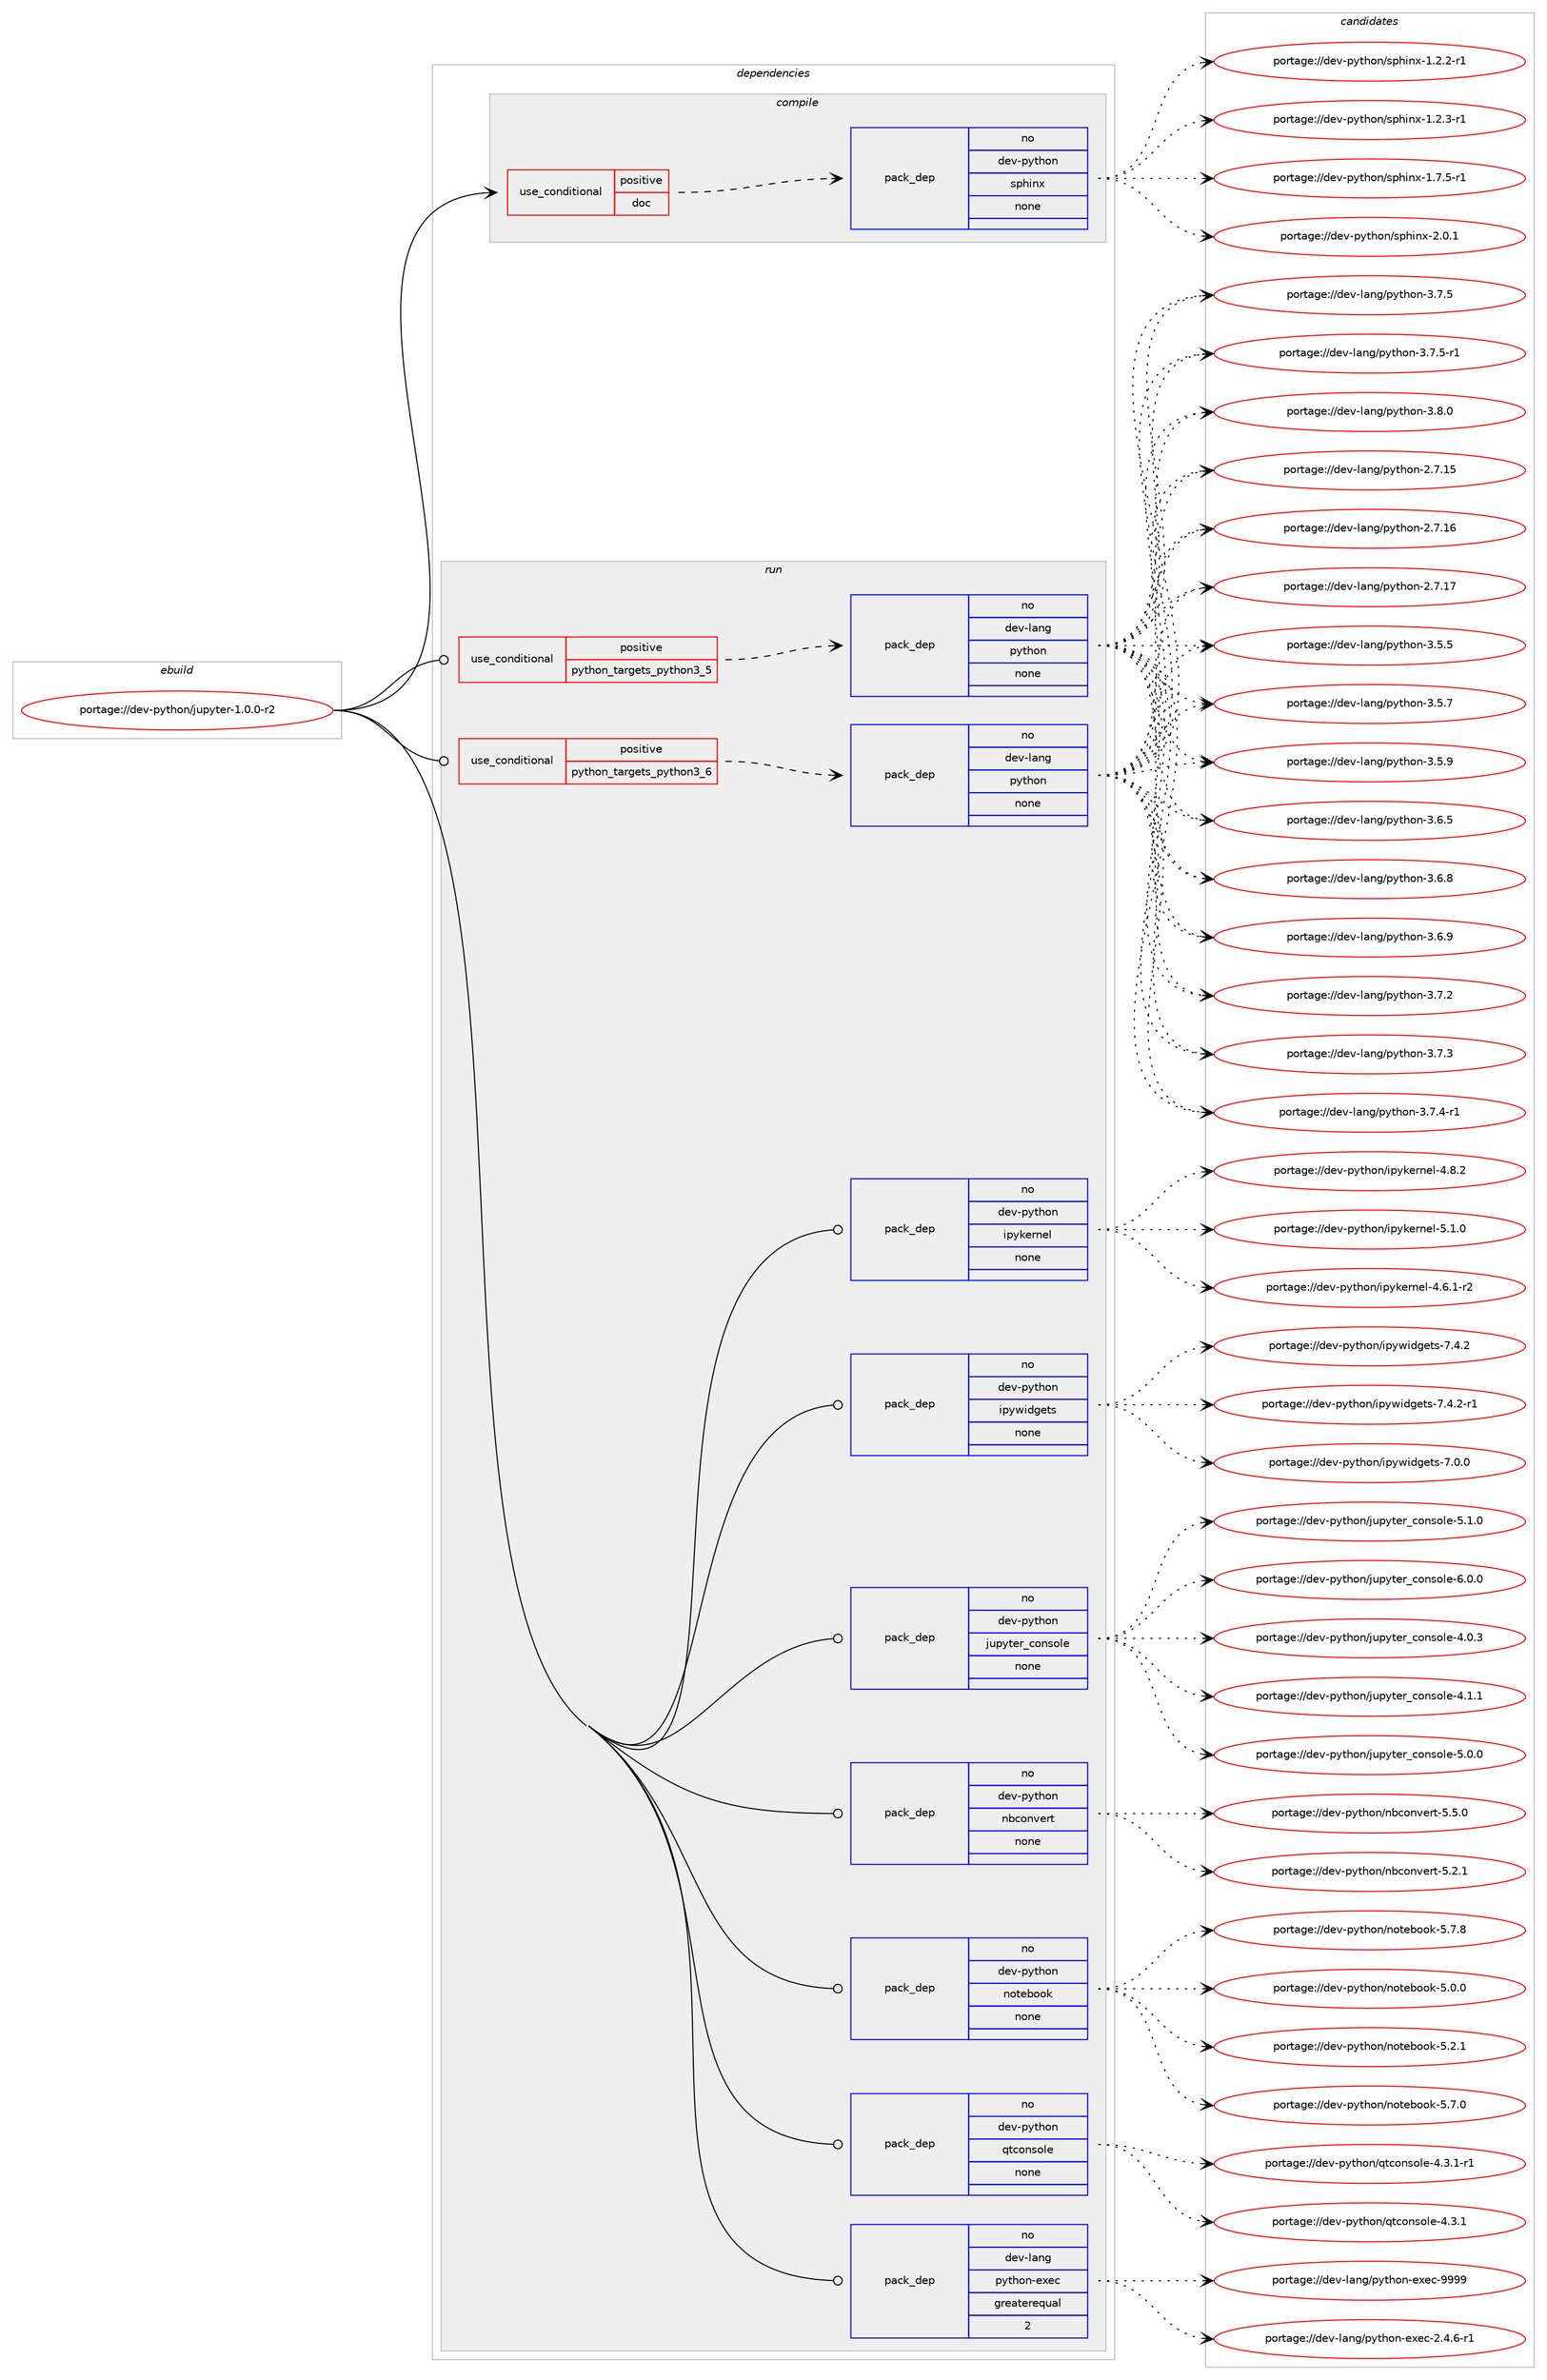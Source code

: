 digraph prolog {

# *************
# Graph options
# *************

newrank=true;
concentrate=true;
compound=true;
graph [rankdir=LR,fontname=Helvetica,fontsize=10,ranksep=1.5];#, ranksep=2.5, nodesep=0.2];
edge  [arrowhead=vee];
node  [fontname=Helvetica,fontsize=10];

# **********
# The ebuild
# **********

subgraph cluster_leftcol {
color=gray;
rank=same;
label=<<i>ebuild</i>>;
id [label="portage://dev-python/jupyter-1.0.0-r2", color=red, width=4, href="../dev-python/jupyter-1.0.0-r2.svg"];
}

# ****************
# The dependencies
# ****************

subgraph cluster_midcol {
color=gray;
label=<<i>dependencies</i>>;
subgraph cluster_compile {
fillcolor="#eeeeee";
style=filled;
label=<<i>compile</i>>;
subgraph cond30879 {
dependency146633 [label=<<TABLE BORDER="0" CELLBORDER="1" CELLSPACING="0" CELLPADDING="4"><TR><TD ROWSPAN="3" CELLPADDING="10">use_conditional</TD></TR><TR><TD>positive</TD></TR><TR><TD>doc</TD></TR></TABLE>>, shape=none, color=red];
subgraph pack112430 {
dependency146634 [label=<<TABLE BORDER="0" CELLBORDER="1" CELLSPACING="0" CELLPADDING="4" WIDTH="220"><TR><TD ROWSPAN="6" CELLPADDING="30">pack_dep</TD></TR><TR><TD WIDTH="110">no</TD></TR><TR><TD>dev-python</TD></TR><TR><TD>sphinx</TD></TR><TR><TD>none</TD></TR><TR><TD></TD></TR></TABLE>>, shape=none, color=blue];
}
dependency146633:e -> dependency146634:w [weight=20,style="dashed",arrowhead="vee"];
}
id:e -> dependency146633:w [weight=20,style="solid",arrowhead="vee"];
}
subgraph cluster_compileandrun {
fillcolor="#eeeeee";
style=filled;
label=<<i>compile and run</i>>;
}
subgraph cluster_run {
fillcolor="#eeeeee";
style=filled;
label=<<i>run</i>>;
subgraph cond30880 {
dependency146635 [label=<<TABLE BORDER="0" CELLBORDER="1" CELLSPACING="0" CELLPADDING="4"><TR><TD ROWSPAN="3" CELLPADDING="10">use_conditional</TD></TR><TR><TD>positive</TD></TR><TR><TD>python_targets_python3_5</TD></TR></TABLE>>, shape=none, color=red];
subgraph pack112431 {
dependency146636 [label=<<TABLE BORDER="0" CELLBORDER="1" CELLSPACING="0" CELLPADDING="4" WIDTH="220"><TR><TD ROWSPAN="6" CELLPADDING="30">pack_dep</TD></TR><TR><TD WIDTH="110">no</TD></TR><TR><TD>dev-lang</TD></TR><TR><TD>python</TD></TR><TR><TD>none</TD></TR><TR><TD></TD></TR></TABLE>>, shape=none, color=blue];
}
dependency146635:e -> dependency146636:w [weight=20,style="dashed",arrowhead="vee"];
}
id:e -> dependency146635:w [weight=20,style="solid",arrowhead="odot"];
subgraph cond30881 {
dependency146637 [label=<<TABLE BORDER="0" CELLBORDER="1" CELLSPACING="0" CELLPADDING="4"><TR><TD ROWSPAN="3" CELLPADDING="10">use_conditional</TD></TR><TR><TD>positive</TD></TR><TR><TD>python_targets_python3_6</TD></TR></TABLE>>, shape=none, color=red];
subgraph pack112432 {
dependency146638 [label=<<TABLE BORDER="0" CELLBORDER="1" CELLSPACING="0" CELLPADDING="4" WIDTH="220"><TR><TD ROWSPAN="6" CELLPADDING="30">pack_dep</TD></TR><TR><TD WIDTH="110">no</TD></TR><TR><TD>dev-lang</TD></TR><TR><TD>python</TD></TR><TR><TD>none</TD></TR><TR><TD></TD></TR></TABLE>>, shape=none, color=blue];
}
dependency146637:e -> dependency146638:w [weight=20,style="dashed",arrowhead="vee"];
}
id:e -> dependency146637:w [weight=20,style="solid",arrowhead="odot"];
subgraph pack112433 {
dependency146639 [label=<<TABLE BORDER="0" CELLBORDER="1" CELLSPACING="0" CELLPADDING="4" WIDTH="220"><TR><TD ROWSPAN="6" CELLPADDING="30">pack_dep</TD></TR><TR><TD WIDTH="110">no</TD></TR><TR><TD>dev-lang</TD></TR><TR><TD>python-exec</TD></TR><TR><TD>greaterequal</TD></TR><TR><TD>2</TD></TR></TABLE>>, shape=none, color=blue];
}
id:e -> dependency146639:w [weight=20,style="solid",arrowhead="odot"];
subgraph pack112434 {
dependency146640 [label=<<TABLE BORDER="0" CELLBORDER="1" CELLSPACING="0" CELLPADDING="4" WIDTH="220"><TR><TD ROWSPAN="6" CELLPADDING="30">pack_dep</TD></TR><TR><TD WIDTH="110">no</TD></TR><TR><TD>dev-python</TD></TR><TR><TD>ipykernel</TD></TR><TR><TD>none</TD></TR><TR><TD></TD></TR></TABLE>>, shape=none, color=blue];
}
id:e -> dependency146640:w [weight=20,style="solid",arrowhead="odot"];
subgraph pack112435 {
dependency146641 [label=<<TABLE BORDER="0" CELLBORDER="1" CELLSPACING="0" CELLPADDING="4" WIDTH="220"><TR><TD ROWSPAN="6" CELLPADDING="30">pack_dep</TD></TR><TR><TD WIDTH="110">no</TD></TR><TR><TD>dev-python</TD></TR><TR><TD>ipywidgets</TD></TR><TR><TD>none</TD></TR><TR><TD></TD></TR></TABLE>>, shape=none, color=blue];
}
id:e -> dependency146641:w [weight=20,style="solid",arrowhead="odot"];
subgraph pack112436 {
dependency146642 [label=<<TABLE BORDER="0" CELLBORDER="1" CELLSPACING="0" CELLPADDING="4" WIDTH="220"><TR><TD ROWSPAN="6" CELLPADDING="30">pack_dep</TD></TR><TR><TD WIDTH="110">no</TD></TR><TR><TD>dev-python</TD></TR><TR><TD>jupyter_console</TD></TR><TR><TD>none</TD></TR><TR><TD></TD></TR></TABLE>>, shape=none, color=blue];
}
id:e -> dependency146642:w [weight=20,style="solid",arrowhead="odot"];
subgraph pack112437 {
dependency146643 [label=<<TABLE BORDER="0" CELLBORDER="1" CELLSPACING="0" CELLPADDING="4" WIDTH="220"><TR><TD ROWSPAN="6" CELLPADDING="30">pack_dep</TD></TR><TR><TD WIDTH="110">no</TD></TR><TR><TD>dev-python</TD></TR><TR><TD>nbconvert</TD></TR><TR><TD>none</TD></TR><TR><TD></TD></TR></TABLE>>, shape=none, color=blue];
}
id:e -> dependency146643:w [weight=20,style="solid",arrowhead="odot"];
subgraph pack112438 {
dependency146644 [label=<<TABLE BORDER="0" CELLBORDER="1" CELLSPACING="0" CELLPADDING="4" WIDTH="220"><TR><TD ROWSPAN="6" CELLPADDING="30">pack_dep</TD></TR><TR><TD WIDTH="110">no</TD></TR><TR><TD>dev-python</TD></TR><TR><TD>notebook</TD></TR><TR><TD>none</TD></TR><TR><TD></TD></TR></TABLE>>, shape=none, color=blue];
}
id:e -> dependency146644:w [weight=20,style="solid",arrowhead="odot"];
subgraph pack112439 {
dependency146645 [label=<<TABLE BORDER="0" CELLBORDER="1" CELLSPACING="0" CELLPADDING="4" WIDTH="220"><TR><TD ROWSPAN="6" CELLPADDING="30">pack_dep</TD></TR><TR><TD WIDTH="110">no</TD></TR><TR><TD>dev-python</TD></TR><TR><TD>qtconsole</TD></TR><TR><TD>none</TD></TR><TR><TD></TD></TR></TABLE>>, shape=none, color=blue];
}
id:e -> dependency146645:w [weight=20,style="solid",arrowhead="odot"];
}
}

# **************
# The candidates
# **************

subgraph cluster_choices {
rank=same;
color=gray;
label=<<i>candidates</i>>;

subgraph choice112430 {
color=black;
nodesep=1;
choiceportage10010111845112121116104111110471151121041051101204549465046504511449 [label="portage://dev-python/sphinx-1.2.2-r1", color=red, width=4,href="../dev-python/sphinx-1.2.2-r1.svg"];
choiceportage10010111845112121116104111110471151121041051101204549465046514511449 [label="portage://dev-python/sphinx-1.2.3-r1", color=red, width=4,href="../dev-python/sphinx-1.2.3-r1.svg"];
choiceportage10010111845112121116104111110471151121041051101204549465546534511449 [label="portage://dev-python/sphinx-1.7.5-r1", color=red, width=4,href="../dev-python/sphinx-1.7.5-r1.svg"];
choiceportage1001011184511212111610411111047115112104105110120455046484649 [label="portage://dev-python/sphinx-2.0.1", color=red, width=4,href="../dev-python/sphinx-2.0.1.svg"];
dependency146634:e -> choiceportage10010111845112121116104111110471151121041051101204549465046504511449:w [style=dotted,weight="100"];
dependency146634:e -> choiceportage10010111845112121116104111110471151121041051101204549465046514511449:w [style=dotted,weight="100"];
dependency146634:e -> choiceportage10010111845112121116104111110471151121041051101204549465546534511449:w [style=dotted,weight="100"];
dependency146634:e -> choiceportage1001011184511212111610411111047115112104105110120455046484649:w [style=dotted,weight="100"];
}
subgraph choice112431 {
color=black;
nodesep=1;
choiceportage10010111845108971101034711212111610411111045504655464953 [label="portage://dev-lang/python-2.7.15", color=red, width=4,href="../dev-lang/python-2.7.15.svg"];
choiceportage10010111845108971101034711212111610411111045504655464954 [label="portage://dev-lang/python-2.7.16", color=red, width=4,href="../dev-lang/python-2.7.16.svg"];
choiceportage10010111845108971101034711212111610411111045504655464955 [label="portage://dev-lang/python-2.7.17", color=red, width=4,href="../dev-lang/python-2.7.17.svg"];
choiceportage100101118451089711010347112121116104111110455146534653 [label="portage://dev-lang/python-3.5.5", color=red, width=4,href="../dev-lang/python-3.5.5.svg"];
choiceportage100101118451089711010347112121116104111110455146534655 [label="portage://dev-lang/python-3.5.7", color=red, width=4,href="../dev-lang/python-3.5.7.svg"];
choiceportage100101118451089711010347112121116104111110455146534657 [label="portage://dev-lang/python-3.5.9", color=red, width=4,href="../dev-lang/python-3.5.9.svg"];
choiceportage100101118451089711010347112121116104111110455146544653 [label="portage://dev-lang/python-3.6.5", color=red, width=4,href="../dev-lang/python-3.6.5.svg"];
choiceportage100101118451089711010347112121116104111110455146544656 [label="portage://dev-lang/python-3.6.8", color=red, width=4,href="../dev-lang/python-3.6.8.svg"];
choiceportage100101118451089711010347112121116104111110455146544657 [label="portage://dev-lang/python-3.6.9", color=red, width=4,href="../dev-lang/python-3.6.9.svg"];
choiceportage100101118451089711010347112121116104111110455146554650 [label="portage://dev-lang/python-3.7.2", color=red, width=4,href="../dev-lang/python-3.7.2.svg"];
choiceportage100101118451089711010347112121116104111110455146554651 [label="portage://dev-lang/python-3.7.3", color=red, width=4,href="../dev-lang/python-3.7.3.svg"];
choiceportage1001011184510897110103471121211161041111104551465546524511449 [label="portage://dev-lang/python-3.7.4-r1", color=red, width=4,href="../dev-lang/python-3.7.4-r1.svg"];
choiceportage100101118451089711010347112121116104111110455146554653 [label="portage://dev-lang/python-3.7.5", color=red, width=4,href="../dev-lang/python-3.7.5.svg"];
choiceportage1001011184510897110103471121211161041111104551465546534511449 [label="portage://dev-lang/python-3.7.5-r1", color=red, width=4,href="../dev-lang/python-3.7.5-r1.svg"];
choiceportage100101118451089711010347112121116104111110455146564648 [label="portage://dev-lang/python-3.8.0", color=red, width=4,href="../dev-lang/python-3.8.0.svg"];
dependency146636:e -> choiceportage10010111845108971101034711212111610411111045504655464953:w [style=dotted,weight="100"];
dependency146636:e -> choiceportage10010111845108971101034711212111610411111045504655464954:w [style=dotted,weight="100"];
dependency146636:e -> choiceportage10010111845108971101034711212111610411111045504655464955:w [style=dotted,weight="100"];
dependency146636:e -> choiceportage100101118451089711010347112121116104111110455146534653:w [style=dotted,weight="100"];
dependency146636:e -> choiceportage100101118451089711010347112121116104111110455146534655:w [style=dotted,weight="100"];
dependency146636:e -> choiceportage100101118451089711010347112121116104111110455146534657:w [style=dotted,weight="100"];
dependency146636:e -> choiceportage100101118451089711010347112121116104111110455146544653:w [style=dotted,weight="100"];
dependency146636:e -> choiceportage100101118451089711010347112121116104111110455146544656:w [style=dotted,weight="100"];
dependency146636:e -> choiceportage100101118451089711010347112121116104111110455146544657:w [style=dotted,weight="100"];
dependency146636:e -> choiceportage100101118451089711010347112121116104111110455146554650:w [style=dotted,weight="100"];
dependency146636:e -> choiceportage100101118451089711010347112121116104111110455146554651:w [style=dotted,weight="100"];
dependency146636:e -> choiceportage1001011184510897110103471121211161041111104551465546524511449:w [style=dotted,weight="100"];
dependency146636:e -> choiceportage100101118451089711010347112121116104111110455146554653:w [style=dotted,weight="100"];
dependency146636:e -> choiceportage1001011184510897110103471121211161041111104551465546534511449:w [style=dotted,weight="100"];
dependency146636:e -> choiceportage100101118451089711010347112121116104111110455146564648:w [style=dotted,weight="100"];
}
subgraph choice112432 {
color=black;
nodesep=1;
choiceportage10010111845108971101034711212111610411111045504655464953 [label="portage://dev-lang/python-2.7.15", color=red, width=4,href="../dev-lang/python-2.7.15.svg"];
choiceportage10010111845108971101034711212111610411111045504655464954 [label="portage://dev-lang/python-2.7.16", color=red, width=4,href="../dev-lang/python-2.7.16.svg"];
choiceportage10010111845108971101034711212111610411111045504655464955 [label="portage://dev-lang/python-2.7.17", color=red, width=4,href="../dev-lang/python-2.7.17.svg"];
choiceportage100101118451089711010347112121116104111110455146534653 [label="portage://dev-lang/python-3.5.5", color=red, width=4,href="../dev-lang/python-3.5.5.svg"];
choiceportage100101118451089711010347112121116104111110455146534655 [label="portage://dev-lang/python-3.5.7", color=red, width=4,href="../dev-lang/python-3.5.7.svg"];
choiceportage100101118451089711010347112121116104111110455146534657 [label="portage://dev-lang/python-3.5.9", color=red, width=4,href="../dev-lang/python-3.5.9.svg"];
choiceportage100101118451089711010347112121116104111110455146544653 [label="portage://dev-lang/python-3.6.5", color=red, width=4,href="../dev-lang/python-3.6.5.svg"];
choiceportage100101118451089711010347112121116104111110455146544656 [label="portage://dev-lang/python-3.6.8", color=red, width=4,href="../dev-lang/python-3.6.8.svg"];
choiceportage100101118451089711010347112121116104111110455146544657 [label="portage://dev-lang/python-3.6.9", color=red, width=4,href="../dev-lang/python-3.6.9.svg"];
choiceportage100101118451089711010347112121116104111110455146554650 [label="portage://dev-lang/python-3.7.2", color=red, width=4,href="../dev-lang/python-3.7.2.svg"];
choiceportage100101118451089711010347112121116104111110455146554651 [label="portage://dev-lang/python-3.7.3", color=red, width=4,href="../dev-lang/python-3.7.3.svg"];
choiceportage1001011184510897110103471121211161041111104551465546524511449 [label="portage://dev-lang/python-3.7.4-r1", color=red, width=4,href="../dev-lang/python-3.7.4-r1.svg"];
choiceportage100101118451089711010347112121116104111110455146554653 [label="portage://dev-lang/python-3.7.5", color=red, width=4,href="../dev-lang/python-3.7.5.svg"];
choiceportage1001011184510897110103471121211161041111104551465546534511449 [label="portage://dev-lang/python-3.7.5-r1", color=red, width=4,href="../dev-lang/python-3.7.5-r1.svg"];
choiceportage100101118451089711010347112121116104111110455146564648 [label="portage://dev-lang/python-3.8.0", color=red, width=4,href="../dev-lang/python-3.8.0.svg"];
dependency146638:e -> choiceportage10010111845108971101034711212111610411111045504655464953:w [style=dotted,weight="100"];
dependency146638:e -> choiceportage10010111845108971101034711212111610411111045504655464954:w [style=dotted,weight="100"];
dependency146638:e -> choiceportage10010111845108971101034711212111610411111045504655464955:w [style=dotted,weight="100"];
dependency146638:e -> choiceportage100101118451089711010347112121116104111110455146534653:w [style=dotted,weight="100"];
dependency146638:e -> choiceportage100101118451089711010347112121116104111110455146534655:w [style=dotted,weight="100"];
dependency146638:e -> choiceportage100101118451089711010347112121116104111110455146534657:w [style=dotted,weight="100"];
dependency146638:e -> choiceportage100101118451089711010347112121116104111110455146544653:w [style=dotted,weight="100"];
dependency146638:e -> choiceportage100101118451089711010347112121116104111110455146544656:w [style=dotted,weight="100"];
dependency146638:e -> choiceportage100101118451089711010347112121116104111110455146544657:w [style=dotted,weight="100"];
dependency146638:e -> choiceportage100101118451089711010347112121116104111110455146554650:w [style=dotted,weight="100"];
dependency146638:e -> choiceportage100101118451089711010347112121116104111110455146554651:w [style=dotted,weight="100"];
dependency146638:e -> choiceportage1001011184510897110103471121211161041111104551465546524511449:w [style=dotted,weight="100"];
dependency146638:e -> choiceportage100101118451089711010347112121116104111110455146554653:w [style=dotted,weight="100"];
dependency146638:e -> choiceportage1001011184510897110103471121211161041111104551465546534511449:w [style=dotted,weight="100"];
dependency146638:e -> choiceportage100101118451089711010347112121116104111110455146564648:w [style=dotted,weight="100"];
}
subgraph choice112433 {
color=black;
nodesep=1;
choiceportage10010111845108971101034711212111610411111045101120101994550465246544511449 [label="portage://dev-lang/python-exec-2.4.6-r1", color=red, width=4,href="../dev-lang/python-exec-2.4.6-r1.svg"];
choiceportage10010111845108971101034711212111610411111045101120101994557575757 [label="portage://dev-lang/python-exec-9999", color=red, width=4,href="../dev-lang/python-exec-9999.svg"];
dependency146639:e -> choiceportage10010111845108971101034711212111610411111045101120101994550465246544511449:w [style=dotted,weight="100"];
dependency146639:e -> choiceportage10010111845108971101034711212111610411111045101120101994557575757:w [style=dotted,weight="100"];
}
subgraph choice112434 {
color=black;
nodesep=1;
choiceportage10010111845112121116104111110471051121211071011141101011084552465446494511450 [label="portage://dev-python/ipykernel-4.6.1-r2", color=red, width=4,href="../dev-python/ipykernel-4.6.1-r2.svg"];
choiceportage1001011184511212111610411111047105112121107101114110101108455246564650 [label="portage://dev-python/ipykernel-4.8.2", color=red, width=4,href="../dev-python/ipykernel-4.8.2.svg"];
choiceportage1001011184511212111610411111047105112121107101114110101108455346494648 [label="portage://dev-python/ipykernel-5.1.0", color=red, width=4,href="../dev-python/ipykernel-5.1.0.svg"];
dependency146640:e -> choiceportage10010111845112121116104111110471051121211071011141101011084552465446494511450:w [style=dotted,weight="100"];
dependency146640:e -> choiceportage1001011184511212111610411111047105112121107101114110101108455246564650:w [style=dotted,weight="100"];
dependency146640:e -> choiceportage1001011184511212111610411111047105112121107101114110101108455346494648:w [style=dotted,weight="100"];
}
subgraph choice112435 {
color=black;
nodesep=1;
choiceportage1001011184511212111610411111047105112121119105100103101116115455546484648 [label="portage://dev-python/ipywidgets-7.0.0", color=red, width=4,href="../dev-python/ipywidgets-7.0.0.svg"];
choiceportage1001011184511212111610411111047105112121119105100103101116115455546524650 [label="portage://dev-python/ipywidgets-7.4.2", color=red, width=4,href="../dev-python/ipywidgets-7.4.2.svg"];
choiceportage10010111845112121116104111110471051121211191051001031011161154555465246504511449 [label="portage://dev-python/ipywidgets-7.4.2-r1", color=red, width=4,href="../dev-python/ipywidgets-7.4.2-r1.svg"];
dependency146641:e -> choiceportage1001011184511212111610411111047105112121119105100103101116115455546484648:w [style=dotted,weight="100"];
dependency146641:e -> choiceportage1001011184511212111610411111047105112121119105100103101116115455546524650:w [style=dotted,weight="100"];
dependency146641:e -> choiceportage10010111845112121116104111110471051121211191051001031011161154555465246504511449:w [style=dotted,weight="100"];
}
subgraph choice112436 {
color=black;
nodesep=1;
choiceportage10010111845112121116104111110471061171121211161011149599111110115111108101455246484651 [label="portage://dev-python/jupyter_console-4.0.3", color=red, width=4,href="../dev-python/jupyter_console-4.0.3.svg"];
choiceportage10010111845112121116104111110471061171121211161011149599111110115111108101455246494649 [label="portage://dev-python/jupyter_console-4.1.1", color=red, width=4,href="../dev-python/jupyter_console-4.1.1.svg"];
choiceportage10010111845112121116104111110471061171121211161011149599111110115111108101455346484648 [label="portage://dev-python/jupyter_console-5.0.0", color=red, width=4,href="../dev-python/jupyter_console-5.0.0.svg"];
choiceportage10010111845112121116104111110471061171121211161011149599111110115111108101455346494648 [label="portage://dev-python/jupyter_console-5.1.0", color=red, width=4,href="../dev-python/jupyter_console-5.1.0.svg"];
choiceportage10010111845112121116104111110471061171121211161011149599111110115111108101455446484648 [label="portage://dev-python/jupyter_console-6.0.0", color=red, width=4,href="../dev-python/jupyter_console-6.0.0.svg"];
dependency146642:e -> choiceportage10010111845112121116104111110471061171121211161011149599111110115111108101455246484651:w [style=dotted,weight="100"];
dependency146642:e -> choiceportage10010111845112121116104111110471061171121211161011149599111110115111108101455246494649:w [style=dotted,weight="100"];
dependency146642:e -> choiceportage10010111845112121116104111110471061171121211161011149599111110115111108101455346484648:w [style=dotted,weight="100"];
dependency146642:e -> choiceportage10010111845112121116104111110471061171121211161011149599111110115111108101455346494648:w [style=dotted,weight="100"];
dependency146642:e -> choiceportage10010111845112121116104111110471061171121211161011149599111110115111108101455446484648:w [style=dotted,weight="100"];
}
subgraph choice112437 {
color=black;
nodesep=1;
choiceportage10010111845112121116104111110471109899111110118101114116455346504649 [label="portage://dev-python/nbconvert-5.2.1", color=red, width=4,href="../dev-python/nbconvert-5.2.1.svg"];
choiceportage10010111845112121116104111110471109899111110118101114116455346534648 [label="portage://dev-python/nbconvert-5.5.0", color=red, width=4,href="../dev-python/nbconvert-5.5.0.svg"];
dependency146643:e -> choiceportage10010111845112121116104111110471109899111110118101114116455346504649:w [style=dotted,weight="100"];
dependency146643:e -> choiceportage10010111845112121116104111110471109899111110118101114116455346534648:w [style=dotted,weight="100"];
}
subgraph choice112438 {
color=black;
nodesep=1;
choiceportage100101118451121211161041111104711011111610198111111107455346484648 [label="portage://dev-python/notebook-5.0.0", color=red, width=4,href="../dev-python/notebook-5.0.0.svg"];
choiceportage100101118451121211161041111104711011111610198111111107455346504649 [label="portage://dev-python/notebook-5.2.1", color=red, width=4,href="../dev-python/notebook-5.2.1.svg"];
choiceportage100101118451121211161041111104711011111610198111111107455346554648 [label="portage://dev-python/notebook-5.7.0", color=red, width=4,href="../dev-python/notebook-5.7.0.svg"];
choiceportage100101118451121211161041111104711011111610198111111107455346554656 [label="portage://dev-python/notebook-5.7.8", color=red, width=4,href="../dev-python/notebook-5.7.8.svg"];
dependency146644:e -> choiceportage100101118451121211161041111104711011111610198111111107455346484648:w [style=dotted,weight="100"];
dependency146644:e -> choiceportage100101118451121211161041111104711011111610198111111107455346504649:w [style=dotted,weight="100"];
dependency146644:e -> choiceportage100101118451121211161041111104711011111610198111111107455346554648:w [style=dotted,weight="100"];
dependency146644:e -> choiceportage100101118451121211161041111104711011111610198111111107455346554656:w [style=dotted,weight="100"];
}
subgraph choice112439 {
color=black;
nodesep=1;
choiceportage100101118451121211161041111104711311699111110115111108101455246514649 [label="portage://dev-python/qtconsole-4.3.1", color=red, width=4,href="../dev-python/qtconsole-4.3.1.svg"];
choiceportage1001011184511212111610411111047113116991111101151111081014552465146494511449 [label="portage://dev-python/qtconsole-4.3.1-r1", color=red, width=4,href="../dev-python/qtconsole-4.3.1-r1.svg"];
dependency146645:e -> choiceportage100101118451121211161041111104711311699111110115111108101455246514649:w [style=dotted,weight="100"];
dependency146645:e -> choiceportage1001011184511212111610411111047113116991111101151111081014552465146494511449:w [style=dotted,weight="100"];
}
}

}
